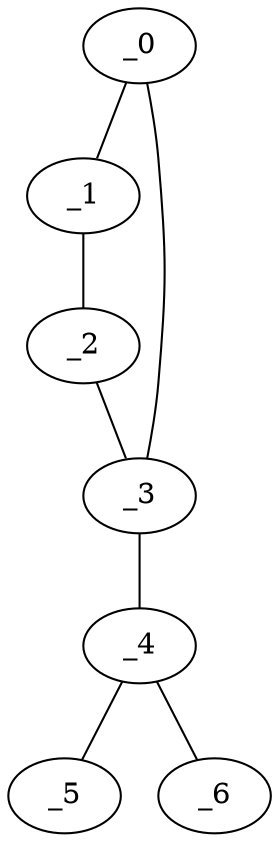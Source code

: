 graph EP1_0074 {
	_0	 [x="2.34301",
		y="2.39544"];
	_1	 [x="2.53802",
		y="1.24179"];
	_0 -- _1;
	_3	 [x="0.777569",
		y="2.38806"];
	_0 -- _3;
	_2	 [x="1.00711",
		y="0.739203"];
	_1 -- _2;
	_2 -- _3;
	_4	 [x="0.6",
		y="1.74"];
	_3 -- _4;
	_5	 [x="2.01611",
		y="2.01303"];
	_4 -- _5;
	_6	 [x="2.13403",
		y="0.276341"];
	_4 -- _6;
}
